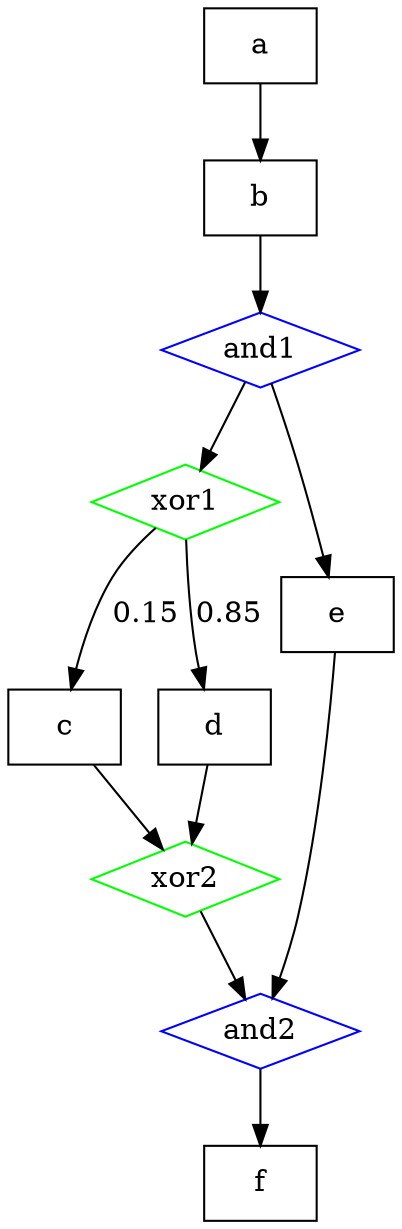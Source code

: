 digraph workflow1 {
	a [shape=box,		label=a];
	xor1 [shape=diamond,	label=xor1,	color=green];
	c [shape=box,		label=c];
	b [shape=box,		label=b];
	e [shape=box,		label=e];
	d [shape=box,		label=d];
	f [shape=box,		label=f];
	xor2 [shape=diamond,	label=xor2,	color=green];
	and1 [shape=diamond,	label=and1,	color=blue];
	and2 [shape=diamond,	label=and2,	color=blue];
	and1 -> e;
	and2 -> f;
	c -> xor2;
	e -> and2;
	xor2 -> and2;
	xor1 -> d [label="0.85"];
	and1 -> xor1;
	b -> and1;
	a -> b;
	xor1 -> c [label="0.15"];
	d -> xor2;
}
